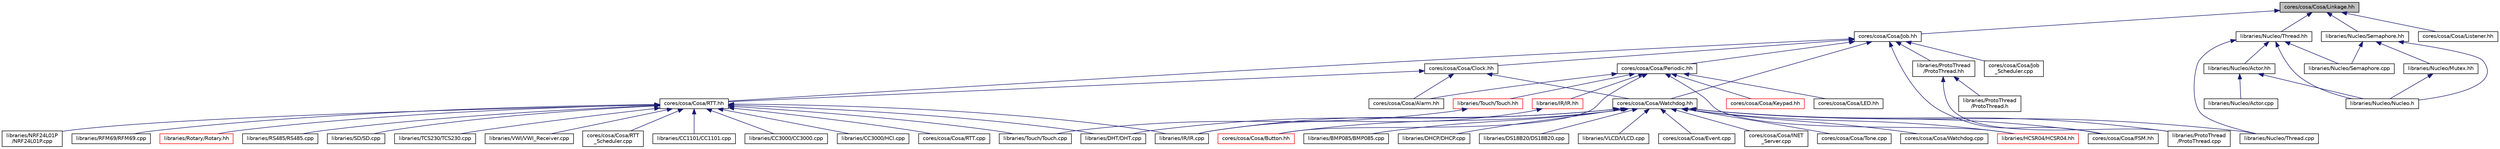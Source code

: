 digraph "cores/cosa/Cosa/Linkage.hh"
{
  edge [fontname="Helvetica",fontsize="10",labelfontname="Helvetica",labelfontsize="10"];
  node [fontname="Helvetica",fontsize="10",shape=record];
  Node1 [label="cores/cosa/Cosa/Linkage.hh",height=0.2,width=0.4,color="black", fillcolor="grey75", style="filled", fontcolor="black"];
  Node1 -> Node2 [dir="back",color="midnightblue",fontsize="10",style="solid",fontname="Helvetica"];
  Node2 [label="cores/cosa/Cosa/Job.hh",height=0.2,width=0.4,color="black", fillcolor="white", style="filled",URL="$d7/d3d/Job_8hh.html"];
  Node2 -> Node3 [dir="back",color="midnightblue",fontsize="10",style="solid",fontname="Helvetica"];
  Node3 [label="cores/cosa/Cosa/Clock.hh",height=0.2,width=0.4,color="black", fillcolor="white", style="filled",URL="$de/d89/Clock_8hh.html"];
  Node3 -> Node4 [dir="back",color="midnightblue",fontsize="10",style="solid",fontname="Helvetica"];
  Node4 [label="cores/cosa/Cosa/Alarm.hh",height=0.2,width=0.4,color="black", fillcolor="white", style="filled",URL="$d8/dfc/Alarm_8hh.html"];
  Node3 -> Node5 [dir="back",color="midnightblue",fontsize="10",style="solid",fontname="Helvetica"];
  Node5 [label="cores/cosa/Cosa/RTT.hh",height=0.2,width=0.4,color="black", fillcolor="white", style="filled",URL="$d3/dfc/RTT_8hh.html"];
  Node5 -> Node6 [dir="back",color="midnightblue",fontsize="10",style="solid",fontname="Helvetica"];
  Node6 [label="cores/cosa/Cosa/RTT.cpp",height=0.2,width=0.4,color="black", fillcolor="white", style="filled",URL="$dd/d5d/RTT_8cpp.html"];
  Node5 -> Node7 [dir="back",color="midnightblue",fontsize="10",style="solid",fontname="Helvetica"];
  Node7 [label="cores/cosa/Cosa/RTT\l_Scheduler.cpp",height=0.2,width=0.4,color="black", fillcolor="white", style="filled",URL="$df/d24/RTT__Scheduler_8cpp.html"];
  Node5 -> Node8 [dir="back",color="midnightblue",fontsize="10",style="solid",fontname="Helvetica"];
  Node8 [label="libraries/CC1101/CC1101.cpp",height=0.2,width=0.4,color="black", fillcolor="white", style="filled",URL="$d2/dee/CC1101_8cpp.html"];
  Node5 -> Node9 [dir="back",color="midnightblue",fontsize="10",style="solid",fontname="Helvetica"];
  Node9 [label="libraries/CC3000/CC3000.cpp",height=0.2,width=0.4,color="black", fillcolor="white", style="filled",URL="$de/d6a/CC3000_8cpp.html"];
  Node5 -> Node10 [dir="back",color="midnightblue",fontsize="10",style="solid",fontname="Helvetica"];
  Node10 [label="libraries/CC3000/HCI.cpp",height=0.2,width=0.4,color="black", fillcolor="white", style="filled",URL="$da/dbf/HCI_8cpp.html"];
  Node5 -> Node11 [dir="back",color="midnightblue",fontsize="10",style="solid",fontname="Helvetica"];
  Node11 [label="libraries/DHT/DHT.cpp",height=0.2,width=0.4,color="black", fillcolor="white", style="filled",URL="$dc/df3/DHT_8cpp.html"];
  Node5 -> Node12 [dir="back",color="midnightblue",fontsize="10",style="solid",fontname="Helvetica"];
  Node12 [label="libraries/IR/IR.cpp",height=0.2,width=0.4,color="black", fillcolor="white", style="filled",URL="$d8/d87/IR_8cpp.html"];
  Node5 -> Node13 [dir="back",color="midnightblue",fontsize="10",style="solid",fontname="Helvetica"];
  Node13 [label="libraries/NRF24L01P\l/NRF24L01P.cpp",height=0.2,width=0.4,color="black", fillcolor="white", style="filled",URL="$d1/d3b/NRF24L01P_8cpp.html"];
  Node5 -> Node14 [dir="back",color="midnightblue",fontsize="10",style="solid",fontname="Helvetica"];
  Node14 [label="libraries/RFM69/RFM69.cpp",height=0.2,width=0.4,color="black", fillcolor="white", style="filled",URL="$d9/d8e/RFM69_8cpp.html"];
  Node5 -> Node15 [dir="back",color="midnightblue",fontsize="10",style="solid",fontname="Helvetica"];
  Node15 [label="libraries/Rotary/Rotary.hh",height=0.2,width=0.4,color="red", fillcolor="white", style="filled",URL="$d0/d6d/Rotary_8hh.html"];
  Node5 -> Node16 [dir="back",color="midnightblue",fontsize="10",style="solid",fontname="Helvetica"];
  Node16 [label="libraries/RS485/RS485.cpp",height=0.2,width=0.4,color="black", fillcolor="white", style="filled",URL="$dd/dff/RS485_8cpp.html"];
  Node5 -> Node17 [dir="back",color="midnightblue",fontsize="10",style="solid",fontname="Helvetica"];
  Node17 [label="libraries/SD/SD.cpp",height=0.2,width=0.4,color="black", fillcolor="white", style="filled",URL="$de/d4e/SD_8cpp.html"];
  Node5 -> Node18 [dir="back",color="midnightblue",fontsize="10",style="solid",fontname="Helvetica"];
  Node18 [label="libraries/TCS230/TCS230.cpp",height=0.2,width=0.4,color="black", fillcolor="white", style="filled",URL="$dc/d6c/TCS230_8cpp.html"];
  Node5 -> Node19 [dir="back",color="midnightblue",fontsize="10",style="solid",fontname="Helvetica"];
  Node19 [label="libraries/Touch/Touch.cpp",height=0.2,width=0.4,color="black", fillcolor="white", style="filled",URL="$db/df7/Touch_8cpp.html"];
  Node5 -> Node20 [dir="back",color="midnightblue",fontsize="10",style="solid",fontname="Helvetica"];
  Node20 [label="libraries/VWI/VWI_Receiver.cpp",height=0.2,width=0.4,color="black", fillcolor="white", style="filled",URL="$dd/d90/VWI__Receiver_8cpp.html"];
  Node3 -> Node21 [dir="back",color="midnightblue",fontsize="10",style="solid",fontname="Helvetica"];
  Node21 [label="cores/cosa/Cosa/Watchdog.hh",height=0.2,width=0.4,color="black", fillcolor="white", style="filled",URL="$d8/d3a/Watchdog_8hh.html"];
  Node21 -> Node22 [dir="back",color="midnightblue",fontsize="10",style="solid",fontname="Helvetica"];
  Node22 [label="cores/cosa/Cosa/Button.hh",height=0.2,width=0.4,color="red", fillcolor="white", style="filled",URL="$db/d3a/Button_8hh.html"];
  Node21 -> Node23 [dir="back",color="midnightblue",fontsize="10",style="solid",fontname="Helvetica"];
  Node23 [label="cores/cosa/Cosa/Event.cpp",height=0.2,width=0.4,color="black", fillcolor="white", style="filled",URL="$d7/d9f/Event_8cpp.html"];
  Node21 -> Node24 [dir="back",color="midnightblue",fontsize="10",style="solid",fontname="Helvetica"];
  Node24 [label="cores/cosa/Cosa/FSM.hh",height=0.2,width=0.4,color="black", fillcolor="white", style="filled",URL="$d5/dfc/FSM_8hh.html"];
  Node21 -> Node25 [dir="back",color="midnightblue",fontsize="10",style="solid",fontname="Helvetica"];
  Node25 [label="cores/cosa/Cosa/INET\l_Server.cpp",height=0.2,width=0.4,color="black", fillcolor="white", style="filled",URL="$d1/dc0/INET__Server_8cpp.html"];
  Node21 -> Node26 [dir="back",color="midnightblue",fontsize="10",style="solid",fontname="Helvetica"];
  Node26 [label="cores/cosa/Cosa/Tone.cpp",height=0.2,width=0.4,color="black", fillcolor="white", style="filled",URL="$dd/d0c/Tone_8cpp.html"];
  Node21 -> Node27 [dir="back",color="midnightblue",fontsize="10",style="solid",fontname="Helvetica"];
  Node27 [label="cores/cosa/Cosa/Watchdog.cpp",height=0.2,width=0.4,color="black", fillcolor="white", style="filled",URL="$d1/dc0/Watchdog_8cpp.html"];
  Node21 -> Node28 [dir="back",color="midnightblue",fontsize="10",style="solid",fontname="Helvetica"];
  Node28 [label="libraries/BMP085/BMP085.cpp",height=0.2,width=0.4,color="black", fillcolor="white", style="filled",URL="$db/ddd/BMP085_8cpp.html"];
  Node21 -> Node29 [dir="back",color="midnightblue",fontsize="10",style="solid",fontname="Helvetica"];
  Node29 [label="libraries/DHCP/DHCP.cpp",height=0.2,width=0.4,color="black", fillcolor="white", style="filled",URL="$de/dd2/DHCP_8cpp.html"];
  Node21 -> Node11 [dir="back",color="midnightblue",fontsize="10",style="solid",fontname="Helvetica"];
  Node21 -> Node30 [dir="back",color="midnightblue",fontsize="10",style="solid",fontname="Helvetica"];
  Node30 [label="libraries/DS18B20/DS18B20.cpp",height=0.2,width=0.4,color="black", fillcolor="white", style="filled",URL="$d3/dd0/DS18B20_8cpp.html"];
  Node21 -> Node31 [dir="back",color="midnightblue",fontsize="10",style="solid",fontname="Helvetica"];
  Node31 [label="libraries/HCSR04/HCSR04.hh",height=0.2,width=0.4,color="red", fillcolor="white", style="filled",URL="$d0/d29/HCSR04_8hh.html"];
  Node21 -> Node12 [dir="back",color="midnightblue",fontsize="10",style="solid",fontname="Helvetica"];
  Node21 -> Node32 [dir="back",color="midnightblue",fontsize="10",style="solid",fontname="Helvetica"];
  Node32 [label="libraries/Nucleo/Thread.cpp",height=0.2,width=0.4,color="black", fillcolor="white", style="filled",URL="$da/de4/Thread_8cpp.html"];
  Node21 -> Node33 [dir="back",color="midnightblue",fontsize="10",style="solid",fontname="Helvetica"];
  Node33 [label="libraries/ProtoThread\l/ProtoThread.cpp",height=0.2,width=0.4,color="black", fillcolor="white", style="filled",URL="$d3/d9f/ProtoThread_8cpp.html"];
  Node21 -> Node34 [dir="back",color="midnightblue",fontsize="10",style="solid",fontname="Helvetica"];
  Node34 [label="libraries/VLCD/VLCD.cpp",height=0.2,width=0.4,color="black", fillcolor="white", style="filled",URL="$d1/d26/VLCD_8cpp.html"];
  Node2 -> Node24 [dir="back",color="midnightblue",fontsize="10",style="solid",fontname="Helvetica"];
  Node2 -> Node35 [dir="back",color="midnightblue",fontsize="10",style="solid",fontname="Helvetica"];
  Node35 [label="cores/cosa/Cosa/Job\l_Scheduler.cpp",height=0.2,width=0.4,color="black", fillcolor="white", style="filled",URL="$d1/d72/Job__Scheduler_8cpp.html"];
  Node2 -> Node36 [dir="back",color="midnightblue",fontsize="10",style="solid",fontname="Helvetica"];
  Node36 [label="cores/cosa/Cosa/Periodic.hh",height=0.2,width=0.4,color="black", fillcolor="white", style="filled",URL="$de/d68/Periodic_8hh.html"];
  Node36 -> Node4 [dir="back",color="midnightblue",fontsize="10",style="solid",fontname="Helvetica"];
  Node36 -> Node22 [dir="back",color="midnightblue",fontsize="10",style="solid",fontname="Helvetica"];
  Node36 -> Node37 [dir="back",color="midnightblue",fontsize="10",style="solid",fontname="Helvetica"];
  Node37 [label="cores/cosa/Cosa/Keypad.hh",height=0.2,width=0.4,color="red", fillcolor="white", style="filled",URL="$d4/d76/Keypad_8hh.html"];
  Node36 -> Node38 [dir="back",color="midnightblue",fontsize="10",style="solid",fontname="Helvetica"];
  Node38 [label="cores/cosa/Cosa/LED.hh",height=0.2,width=0.4,color="black", fillcolor="white", style="filled",URL="$d0/d00/LED_8hh.html"];
  Node36 -> Node31 [dir="back",color="midnightblue",fontsize="10",style="solid",fontname="Helvetica"];
  Node36 -> Node39 [dir="back",color="midnightblue",fontsize="10",style="solid",fontname="Helvetica"];
  Node39 [label="libraries/IR/IR.hh",height=0.2,width=0.4,color="red", fillcolor="white", style="filled",URL="$df/dd9/IR_8hh.html"];
  Node39 -> Node12 [dir="back",color="midnightblue",fontsize="10",style="solid",fontname="Helvetica"];
  Node36 -> Node40 [dir="back",color="midnightblue",fontsize="10",style="solid",fontname="Helvetica"];
  Node40 [label="libraries/Touch/Touch.hh",height=0.2,width=0.4,color="red", fillcolor="white", style="filled",URL="$da/dfc/Touch_8hh.html"];
  Node40 -> Node19 [dir="back",color="midnightblue",fontsize="10",style="solid",fontname="Helvetica"];
  Node2 -> Node5 [dir="back",color="midnightblue",fontsize="10",style="solid",fontname="Helvetica"];
  Node2 -> Node21 [dir="back",color="midnightblue",fontsize="10",style="solid",fontname="Helvetica"];
  Node2 -> Node41 [dir="back",color="midnightblue",fontsize="10",style="solid",fontname="Helvetica"];
  Node41 [label="libraries/ProtoThread\l/ProtoThread.hh",height=0.2,width=0.4,color="black", fillcolor="white", style="filled",URL="$d6/d67/ProtoThread_8hh.html"];
  Node41 -> Node33 [dir="back",color="midnightblue",fontsize="10",style="solid",fontname="Helvetica"];
  Node41 -> Node42 [dir="back",color="midnightblue",fontsize="10",style="solid",fontname="Helvetica"];
  Node42 [label="libraries/ProtoThread\l/ProtoThread.h",height=0.2,width=0.4,color="black", fillcolor="white", style="filled",URL="$d6/d15/ProtoThread_8h.html"];
  Node1 -> Node43 [dir="back",color="midnightblue",fontsize="10",style="solid",fontname="Helvetica"];
  Node43 [label="cores/cosa/Cosa/Listener.hh",height=0.2,width=0.4,color="black", fillcolor="white", style="filled",URL="$d4/d7a/Listener_8hh.html"];
  Node1 -> Node44 [dir="back",color="midnightblue",fontsize="10",style="solid",fontname="Helvetica"];
  Node44 [label="libraries/Nucleo/Thread.hh",height=0.2,width=0.4,color="black", fillcolor="white", style="filled",URL="$df/dc9/Thread_8hh.html"];
  Node44 -> Node45 [dir="back",color="midnightblue",fontsize="10",style="solid",fontname="Helvetica"];
  Node45 [label="libraries/Nucleo/Actor.hh",height=0.2,width=0.4,color="black", fillcolor="white", style="filled",URL="$d5/dc7/Actor_8hh.html"];
  Node45 -> Node46 [dir="back",color="midnightblue",fontsize="10",style="solid",fontname="Helvetica"];
  Node46 [label="libraries/Nucleo/Actor.cpp",height=0.2,width=0.4,color="black", fillcolor="white", style="filled",URL="$d4/d34/Actor_8cpp.html"];
  Node45 -> Node47 [dir="back",color="midnightblue",fontsize="10",style="solid",fontname="Helvetica"];
  Node47 [label="libraries/Nucleo/Nucleo.h",height=0.2,width=0.4,color="black", fillcolor="white", style="filled",URL="$de/d8a/Nucleo_8h.html"];
  Node44 -> Node47 [dir="back",color="midnightblue",fontsize="10",style="solid",fontname="Helvetica"];
  Node44 -> Node48 [dir="back",color="midnightblue",fontsize="10",style="solid",fontname="Helvetica"];
  Node48 [label="libraries/Nucleo/Semaphore.cpp",height=0.2,width=0.4,color="black", fillcolor="white", style="filled",URL="$df/d51/Semaphore_8cpp.html"];
  Node44 -> Node32 [dir="back",color="midnightblue",fontsize="10",style="solid",fontname="Helvetica"];
  Node1 -> Node49 [dir="back",color="midnightblue",fontsize="10",style="solid",fontname="Helvetica"];
  Node49 [label="libraries/Nucleo/Semaphore.hh",height=0.2,width=0.4,color="black", fillcolor="white", style="filled",URL="$de/db1/Semaphore_8hh.html"];
  Node49 -> Node50 [dir="back",color="midnightblue",fontsize="10",style="solid",fontname="Helvetica"];
  Node50 [label="libraries/Nucleo/Mutex.hh",height=0.2,width=0.4,color="black", fillcolor="white", style="filled",URL="$de/d38/Mutex_8hh.html"];
  Node50 -> Node47 [dir="back",color="midnightblue",fontsize="10",style="solid",fontname="Helvetica"];
  Node49 -> Node47 [dir="back",color="midnightblue",fontsize="10",style="solid",fontname="Helvetica"];
  Node49 -> Node48 [dir="back",color="midnightblue",fontsize="10",style="solid",fontname="Helvetica"];
}
